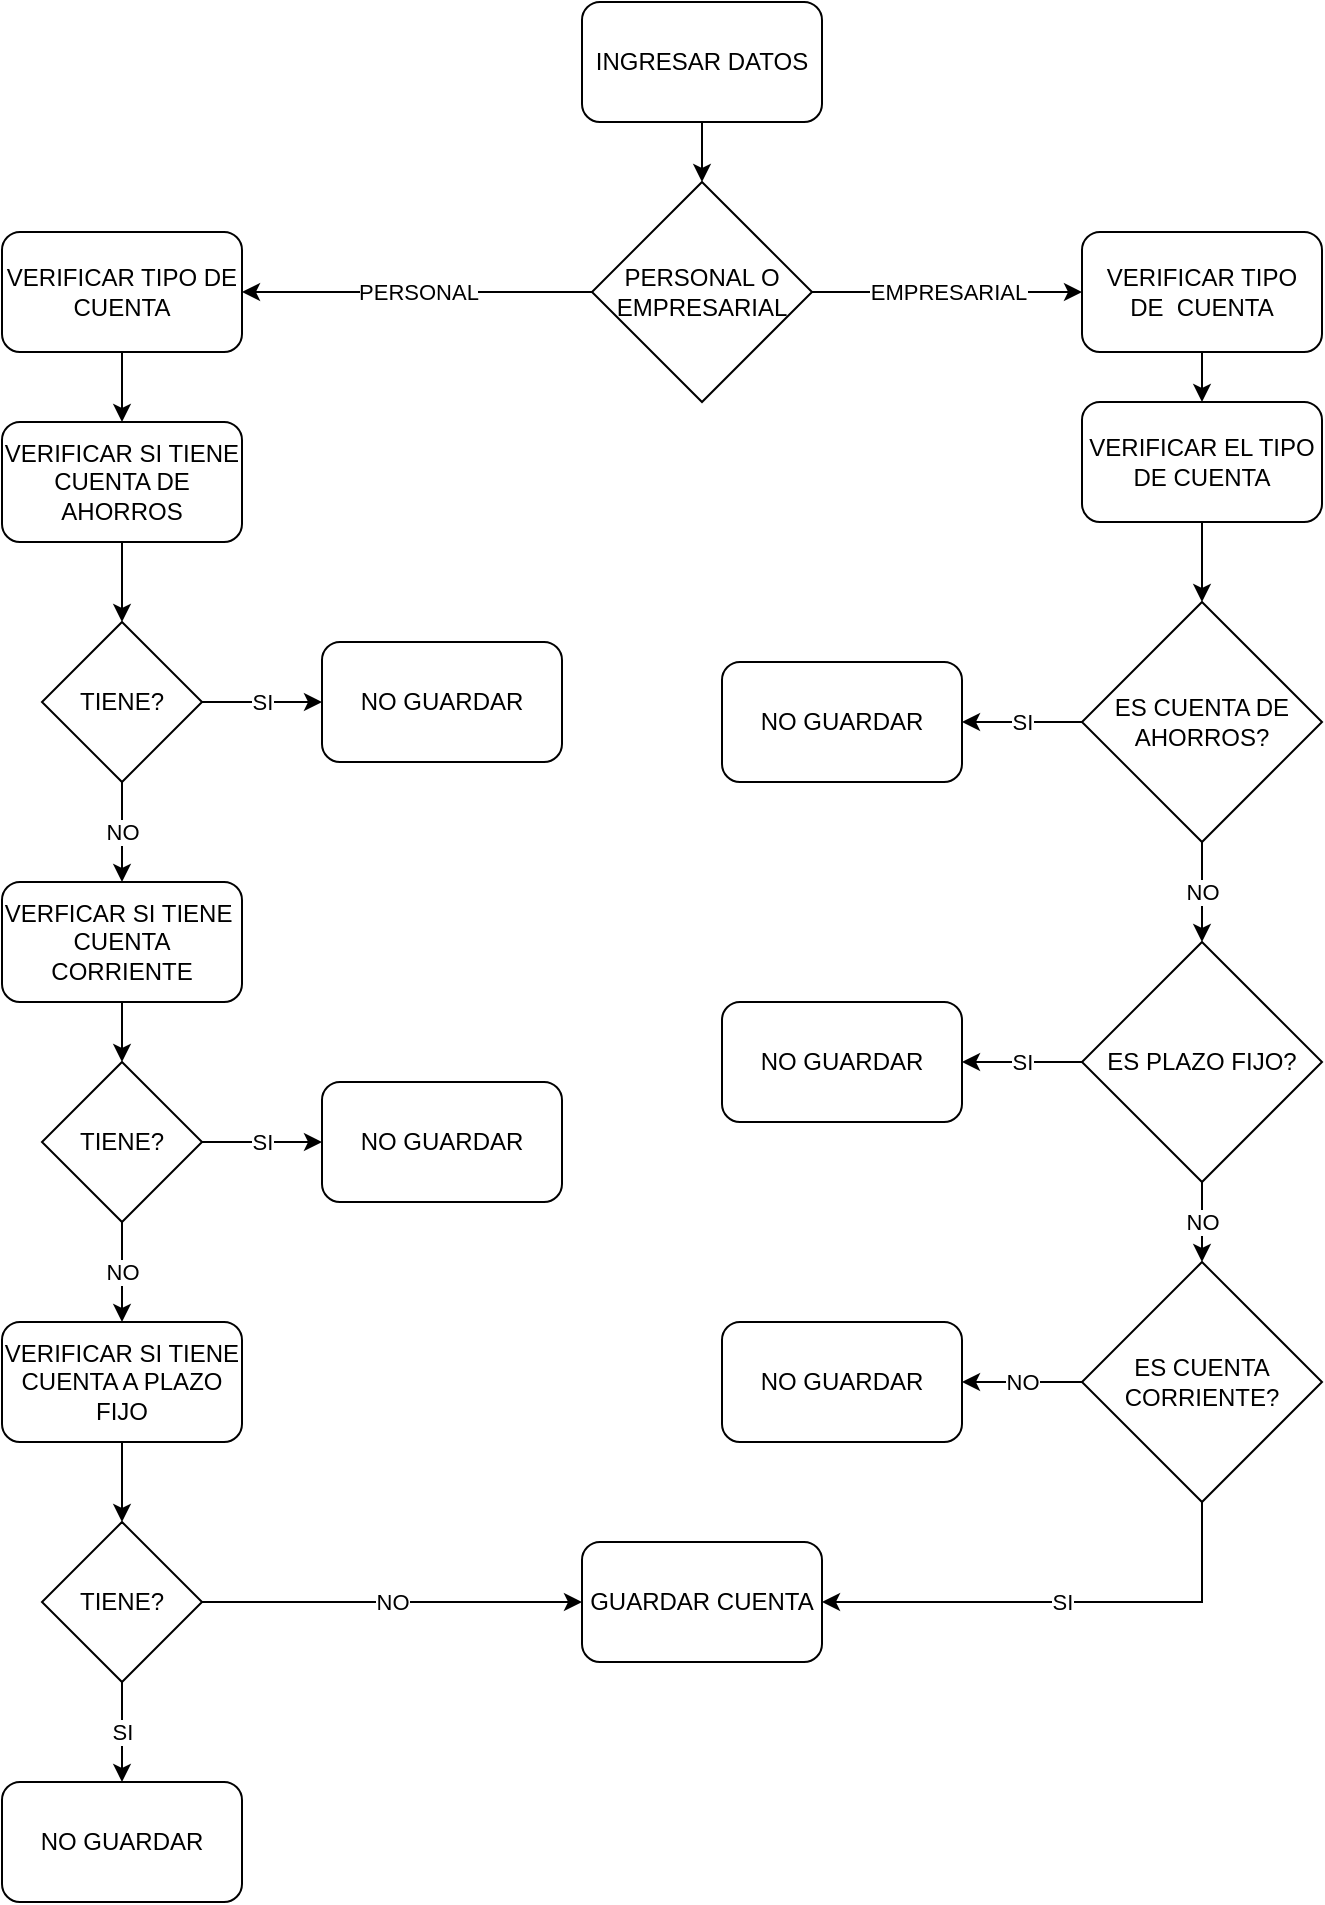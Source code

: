 <mxfile version="21.0.8" type="github"><diagram name="Página-1" id="L0BjUywJty4BJ5NXfNAp"><mxGraphModel dx="1386" dy="764" grid="1" gridSize="10" guides="1" tooltips="1" connect="1" arrows="1" fold="1" page="1" pageScale="1" pageWidth="1169" pageHeight="1654" math="0" shadow="0"><root><mxCell id="0"/><mxCell id="1" parent="0"/><mxCell id="8UsExcuykHtOInhKyL4m-2" value="GUARDAR CUENTA" style="rounded=1;whiteSpace=wrap;html=1;" vertex="1" parent="1"><mxGeometry x="340" y="780" width="120" height="60" as="geometry"/></mxCell><mxCell id="8UsExcuykHtOInhKyL4m-10" value="" style="edgeStyle=orthogonalEdgeStyle;rounded=0;orthogonalLoop=1;jettySize=auto;html=1;" edge="1" parent="1" source="8UsExcuykHtOInhKyL4m-3" target="8UsExcuykHtOInhKyL4m-4"><mxGeometry relative="1" as="geometry"/></mxCell><mxCell id="8UsExcuykHtOInhKyL4m-3" value="INGRESAR DATOS" style="rounded=1;whiteSpace=wrap;html=1;" vertex="1" parent="1"><mxGeometry x="340" y="10" width="120" height="60" as="geometry"/></mxCell><mxCell id="8UsExcuykHtOInhKyL4m-28" value="PERSONAL" style="edgeStyle=orthogonalEdgeStyle;rounded=0;orthogonalLoop=1;jettySize=auto;html=1;" edge="1" parent="1" source="8UsExcuykHtOInhKyL4m-4" target="8UsExcuykHtOInhKyL4m-27"><mxGeometry relative="1" as="geometry"/></mxCell><mxCell id="8UsExcuykHtOInhKyL4m-36" value="EMPRESARIAL" style="edgeStyle=orthogonalEdgeStyle;rounded=0;orthogonalLoop=1;jettySize=auto;html=1;" edge="1" parent="1" source="8UsExcuykHtOInhKyL4m-4" target="8UsExcuykHtOInhKyL4m-35"><mxGeometry relative="1" as="geometry"/></mxCell><mxCell id="8UsExcuykHtOInhKyL4m-4" value="PERSONAL O EMPRESARIAL" style="rhombus;whiteSpace=wrap;html=1;" vertex="1" parent="1"><mxGeometry x="345" y="100" width="110" height="110" as="geometry"/></mxCell><mxCell id="8UsExcuykHtOInhKyL4m-12" value="" style="edgeStyle=orthogonalEdgeStyle;rounded=0;orthogonalLoop=1;jettySize=auto;html=1;" edge="1" parent="1" source="8UsExcuykHtOInhKyL4m-9" target="8UsExcuykHtOInhKyL4m-11"><mxGeometry relative="1" as="geometry"/></mxCell><mxCell id="8UsExcuykHtOInhKyL4m-9" value="VERIFICAR SI TIENE CUENTA DE AHORROS" style="rounded=1;whiteSpace=wrap;html=1;" vertex="1" parent="1"><mxGeometry x="50" y="220" width="120" height="60" as="geometry"/></mxCell><mxCell id="8UsExcuykHtOInhKyL4m-14" value="NO" style="edgeStyle=orthogonalEdgeStyle;rounded=0;orthogonalLoop=1;jettySize=auto;html=1;" edge="1" parent="1" source="8UsExcuykHtOInhKyL4m-11" target="8UsExcuykHtOInhKyL4m-13"><mxGeometry relative="1" as="geometry"><mxPoint as="offset"/></mxGeometry></mxCell><mxCell id="8UsExcuykHtOInhKyL4m-32" value="SI" style="edgeStyle=orthogonalEdgeStyle;rounded=0;orthogonalLoop=1;jettySize=auto;html=1;" edge="1" parent="1" source="8UsExcuykHtOInhKyL4m-11" target="8UsExcuykHtOInhKyL4m-31"><mxGeometry relative="1" as="geometry"/></mxCell><mxCell id="8UsExcuykHtOInhKyL4m-11" value="TIENE?" style="rhombus;whiteSpace=wrap;html=1;" vertex="1" parent="1"><mxGeometry x="70" y="320" width="80" height="80" as="geometry"/></mxCell><mxCell id="8UsExcuykHtOInhKyL4m-17" value="" style="edgeStyle=orthogonalEdgeStyle;rounded=0;orthogonalLoop=1;jettySize=auto;html=1;" edge="1" parent="1" source="8UsExcuykHtOInhKyL4m-13" target="8UsExcuykHtOInhKyL4m-16"><mxGeometry relative="1" as="geometry"/></mxCell><mxCell id="8UsExcuykHtOInhKyL4m-13" value="VERFICAR SI TIENE&amp;nbsp; CUENTA CORRIENTE" style="rounded=1;whiteSpace=wrap;html=1;" vertex="1" parent="1"><mxGeometry x="50" y="450" width="120" height="60" as="geometry"/></mxCell><mxCell id="8UsExcuykHtOInhKyL4m-19" value="NO" style="edgeStyle=orthogonalEdgeStyle;rounded=0;orthogonalLoop=1;jettySize=auto;html=1;" edge="1" parent="1" source="8UsExcuykHtOInhKyL4m-16" target="8UsExcuykHtOInhKyL4m-18"><mxGeometry relative="1" as="geometry"/></mxCell><mxCell id="8UsExcuykHtOInhKyL4m-34" value="SI" style="edgeStyle=orthogonalEdgeStyle;rounded=0;orthogonalLoop=1;jettySize=auto;html=1;" edge="1" parent="1" source="8UsExcuykHtOInhKyL4m-16" target="8UsExcuykHtOInhKyL4m-33"><mxGeometry relative="1" as="geometry"/></mxCell><mxCell id="8UsExcuykHtOInhKyL4m-16" value="TIENE?" style="rhombus;whiteSpace=wrap;html=1;" vertex="1" parent="1"><mxGeometry x="70" y="540" width="80" height="80" as="geometry"/></mxCell><mxCell id="8UsExcuykHtOInhKyL4m-23" value="" style="edgeStyle=orthogonalEdgeStyle;rounded=0;orthogonalLoop=1;jettySize=auto;html=1;" edge="1" parent="1" source="8UsExcuykHtOInhKyL4m-18" target="8UsExcuykHtOInhKyL4m-22"><mxGeometry relative="1" as="geometry"/></mxCell><mxCell id="8UsExcuykHtOInhKyL4m-18" value="VERIFICAR SI TIENE CUENTA A PLAZO FIJO" style="rounded=1;whiteSpace=wrap;html=1;" vertex="1" parent="1"><mxGeometry x="50" y="670" width="120" height="60" as="geometry"/></mxCell><mxCell id="8UsExcuykHtOInhKyL4m-26" value="SI" style="edgeStyle=orthogonalEdgeStyle;rounded=0;orthogonalLoop=1;jettySize=auto;html=1;" edge="1" parent="1" source="8UsExcuykHtOInhKyL4m-22" target="8UsExcuykHtOInhKyL4m-25"><mxGeometry relative="1" as="geometry"/></mxCell><mxCell id="8UsExcuykHtOInhKyL4m-22" value="TIENE?" style="rhombus;whiteSpace=wrap;html=1;" vertex="1" parent="1"><mxGeometry x="70" y="770" width="80" height="80" as="geometry"/></mxCell><mxCell id="8UsExcuykHtOInhKyL4m-24" value="NO" style="endArrow=classic;html=1;rounded=0;exitX=1;exitY=0.5;exitDx=0;exitDy=0;entryX=0;entryY=0.5;entryDx=0;entryDy=0;" edge="1" parent="1" source="8UsExcuykHtOInhKyL4m-22" target="8UsExcuykHtOInhKyL4m-2"><mxGeometry width="50" height="50" relative="1" as="geometry"><mxPoint x="390" y="630" as="sourcePoint"/><mxPoint x="440" y="580" as="targetPoint"/></mxGeometry></mxCell><mxCell id="8UsExcuykHtOInhKyL4m-25" value="NO GUARDAR" style="rounded=1;whiteSpace=wrap;html=1;" vertex="1" parent="1"><mxGeometry x="50" y="900" width="120" height="60" as="geometry"/></mxCell><mxCell id="8UsExcuykHtOInhKyL4m-29" value="" style="edgeStyle=orthogonalEdgeStyle;rounded=0;orthogonalLoop=1;jettySize=auto;html=1;" edge="1" parent="1" source="8UsExcuykHtOInhKyL4m-27" target="8UsExcuykHtOInhKyL4m-9"><mxGeometry relative="1" as="geometry"/></mxCell><mxCell id="8UsExcuykHtOInhKyL4m-27" value="VERIFICAR TIPO DE CUENTA" style="rounded=1;whiteSpace=wrap;html=1;" vertex="1" parent="1"><mxGeometry x="50" y="125" width="120" height="60" as="geometry"/></mxCell><mxCell id="8UsExcuykHtOInhKyL4m-31" value="NO GUARDAR" style="rounded=1;whiteSpace=wrap;html=1;" vertex="1" parent="1"><mxGeometry x="210" y="330" width="120" height="60" as="geometry"/></mxCell><mxCell id="8UsExcuykHtOInhKyL4m-33" value="NO GUARDAR" style="rounded=1;whiteSpace=wrap;html=1;" vertex="1" parent="1"><mxGeometry x="210" y="550" width="120" height="60" as="geometry"/></mxCell><mxCell id="8UsExcuykHtOInhKyL4m-38" value="" style="edgeStyle=orthogonalEdgeStyle;rounded=0;orthogonalLoop=1;jettySize=auto;html=1;" edge="1" parent="1" source="8UsExcuykHtOInhKyL4m-35" target="8UsExcuykHtOInhKyL4m-37"><mxGeometry relative="1" as="geometry"/></mxCell><mxCell id="8UsExcuykHtOInhKyL4m-35" value="VERIFICAR TIPO DE&amp;nbsp; CUENTA" style="rounded=1;whiteSpace=wrap;html=1;" vertex="1" parent="1"><mxGeometry x="590" y="125" width="120" height="60" as="geometry"/></mxCell><mxCell id="8UsExcuykHtOInhKyL4m-42" value="" style="edgeStyle=orthogonalEdgeStyle;rounded=0;orthogonalLoop=1;jettySize=auto;html=1;" edge="1" parent="1" source="8UsExcuykHtOInhKyL4m-37" target="8UsExcuykHtOInhKyL4m-41"><mxGeometry relative="1" as="geometry"/></mxCell><mxCell id="8UsExcuykHtOInhKyL4m-37" value="VERIFICAR EL TIPO DE CUENTA" style="rounded=1;whiteSpace=wrap;html=1;" vertex="1" parent="1"><mxGeometry x="590" y="210" width="120" height="60" as="geometry"/></mxCell><mxCell id="8UsExcuykHtOInhKyL4m-44" value="SI" style="edgeStyle=orthogonalEdgeStyle;rounded=0;orthogonalLoop=1;jettySize=auto;html=1;" edge="1" parent="1" source="8UsExcuykHtOInhKyL4m-41" target="8UsExcuykHtOInhKyL4m-43"><mxGeometry relative="1" as="geometry"/></mxCell><mxCell id="8UsExcuykHtOInhKyL4m-46" value="NO" style="edgeStyle=orthogonalEdgeStyle;rounded=0;orthogonalLoop=1;jettySize=auto;html=1;entryX=0.5;entryY=0;entryDx=0;entryDy=0;" edge="1" parent="1" source="8UsExcuykHtOInhKyL4m-41" target="8UsExcuykHtOInhKyL4m-47"><mxGeometry relative="1" as="geometry"><mxPoint x="650" y="480" as="targetPoint"/></mxGeometry></mxCell><mxCell id="8UsExcuykHtOInhKyL4m-41" value="ES CUENTA DE AHORROS?" style="rhombus;whiteSpace=wrap;html=1;" vertex="1" parent="1"><mxGeometry x="590" y="310" width="120" height="120" as="geometry"/></mxCell><mxCell id="8UsExcuykHtOInhKyL4m-43" value="NO GUARDAR" style="rounded=1;whiteSpace=wrap;html=1;" vertex="1" parent="1"><mxGeometry x="410" y="340" width="120" height="60" as="geometry"/></mxCell><mxCell id="8UsExcuykHtOInhKyL4m-52" value="NO" style="edgeStyle=orthogonalEdgeStyle;rounded=0;orthogonalLoop=1;jettySize=auto;html=1;" edge="1" parent="1" source="8UsExcuykHtOInhKyL4m-47" target="8UsExcuykHtOInhKyL4m-51"><mxGeometry relative="1" as="geometry"/></mxCell><mxCell id="8UsExcuykHtOInhKyL4m-47" value="ES PLAZO FIJO?" style="rhombus;whiteSpace=wrap;html=1;" vertex="1" parent="1"><mxGeometry x="590" y="480" width="120" height="120" as="geometry"/></mxCell><mxCell id="8UsExcuykHtOInhKyL4m-49" value="SI" style="edgeStyle=orthogonalEdgeStyle;rounded=0;orthogonalLoop=1;jettySize=auto;html=1;exitX=0;exitY=0.5;exitDx=0;exitDy=0;" edge="1" parent="1" target="8UsExcuykHtOInhKyL4m-50" source="8UsExcuykHtOInhKyL4m-47"><mxGeometry relative="1" as="geometry"><mxPoint x="570" y="580" as="sourcePoint"/></mxGeometry></mxCell><mxCell id="8UsExcuykHtOInhKyL4m-50" value="NO GUARDAR" style="rounded=1;whiteSpace=wrap;html=1;" vertex="1" parent="1"><mxGeometry x="410" y="510" width="120" height="60" as="geometry"/></mxCell><mxCell id="8UsExcuykHtOInhKyL4m-56" value="SI" style="edgeStyle=orthogonalEdgeStyle;rounded=0;orthogonalLoop=1;jettySize=auto;html=1;exitX=0.5;exitY=1;exitDx=0;exitDy=0;entryX=1;entryY=0.5;entryDx=0;entryDy=0;" edge="1" parent="1" source="8UsExcuykHtOInhKyL4m-51" target="8UsExcuykHtOInhKyL4m-2"><mxGeometry relative="1" as="geometry"/></mxCell><mxCell id="8UsExcuykHtOInhKyL4m-51" value="ES CUENTA CORRIENTE?" style="rhombus;whiteSpace=wrap;html=1;" vertex="1" parent="1"><mxGeometry x="590" y="640" width="120" height="120" as="geometry"/></mxCell><mxCell id="8UsExcuykHtOInhKyL4m-54" value="NO" style="edgeStyle=orthogonalEdgeStyle;rounded=0;orthogonalLoop=1;jettySize=auto;html=1;exitX=0;exitY=0.5;exitDx=0;exitDy=0;" edge="1" parent="1" target="8UsExcuykHtOInhKyL4m-55" source="8UsExcuykHtOInhKyL4m-51"><mxGeometry relative="1" as="geometry"><mxPoint x="580" y="720" as="sourcePoint"/></mxGeometry></mxCell><mxCell id="8UsExcuykHtOInhKyL4m-55" value="NO GUARDAR" style="rounded=1;whiteSpace=wrap;html=1;" vertex="1" parent="1"><mxGeometry x="410" y="670" width="120" height="60" as="geometry"/></mxCell></root></mxGraphModel></diagram></mxfile>
